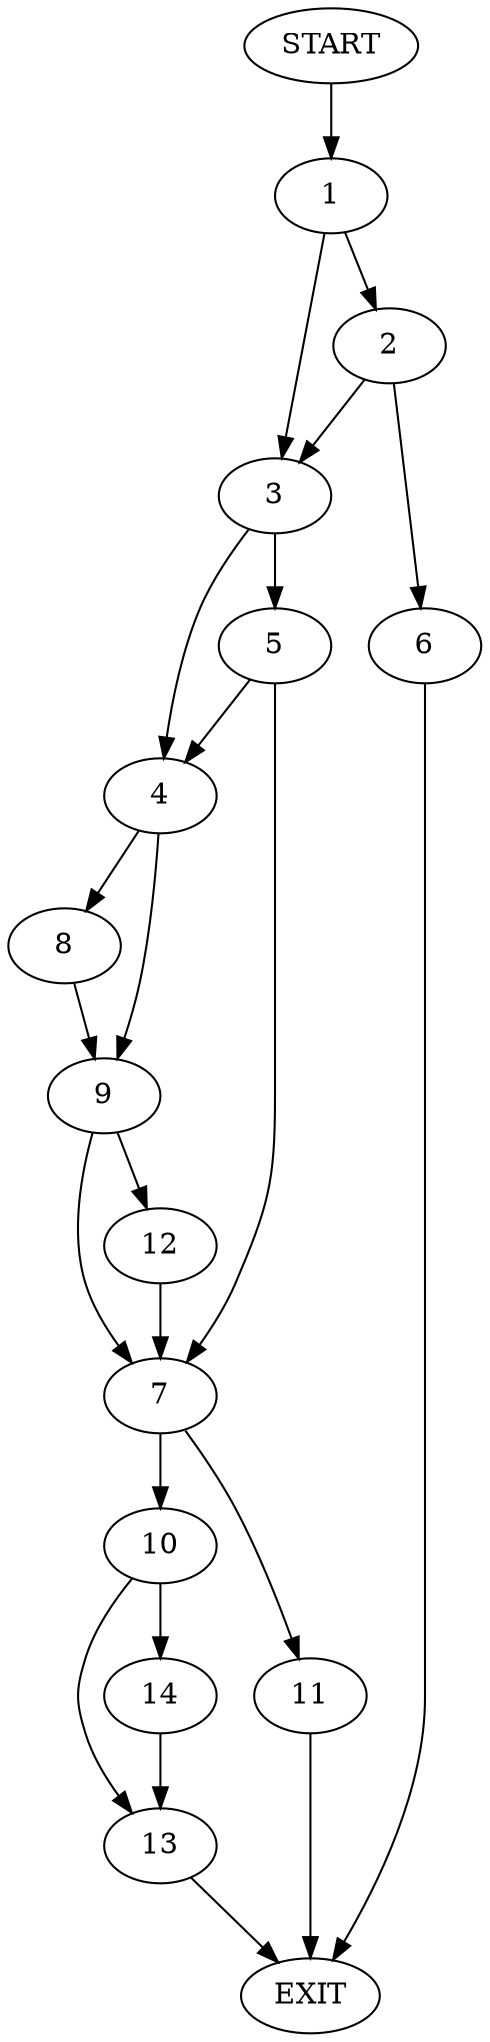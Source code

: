digraph {
0 [label="START"]
15 [label="EXIT"]
0 -> 1
1 -> 2
1 -> 3
3 -> 4
3 -> 5
2 -> 6
2 -> 3
6 -> 15
5 -> 4
5 -> 7
4 -> 8
4 -> 9
7 -> 10
7 -> 11
8 -> 9
9 -> 12
9 -> 7
12 -> 7
10 -> 13
10 -> 14
11 -> 15
14 -> 13
13 -> 15
}

